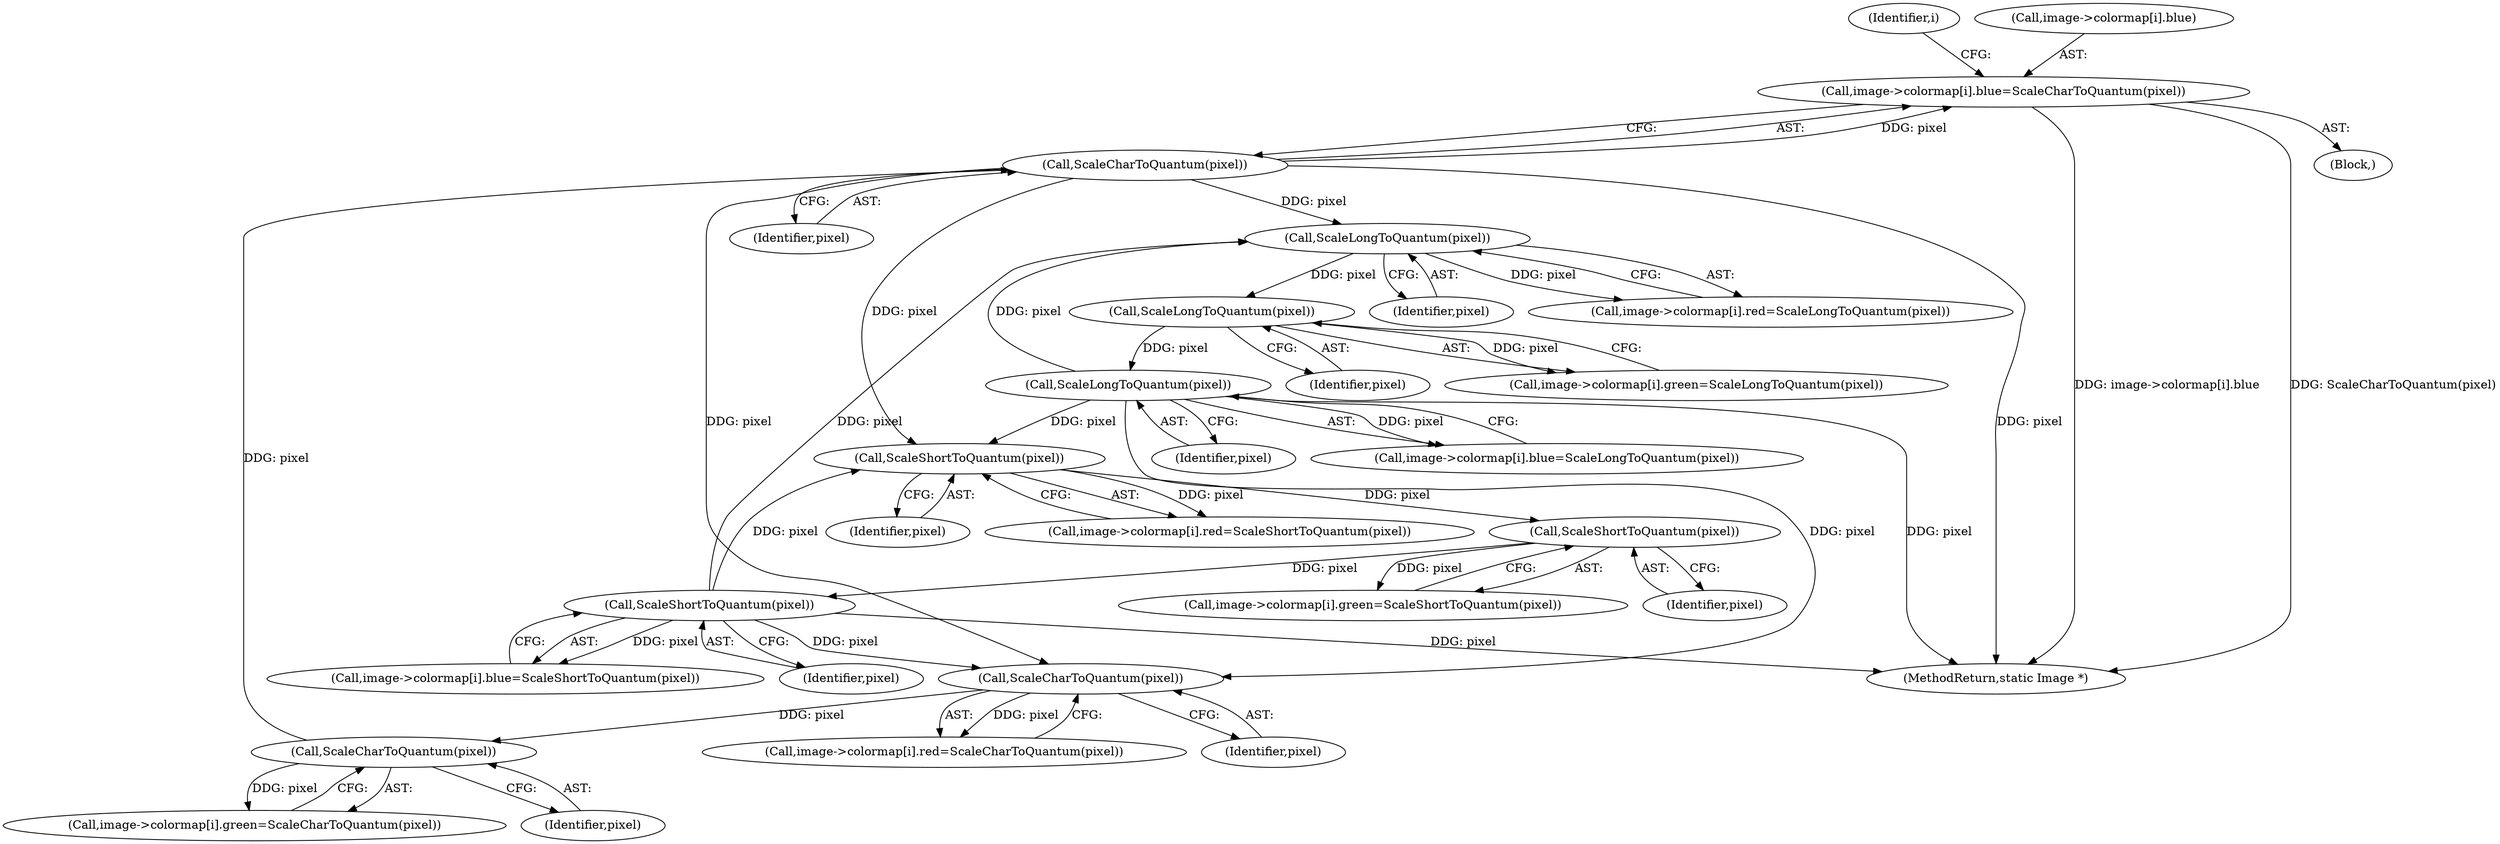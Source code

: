 digraph "0_ImageMagick_7fd419441bc7103398e313558171d342c6315f44@pointer" {
"1002245" [label="(Call,image->colormap[i].blue=ScaleCharToQuantum(pixel))"];
"1002253" [label="(Call,ScaleCharToQuantum(pixel))"];
"1002237" [label="(Call,ScaleCharToQuantum(pixel))"];
"1002221" [label="(Call,ScaleCharToQuantum(pixel))"];
"1002391" [label="(Call,ScaleLongToQuantum(pixel))"];
"1002374" [label="(Call,ScaleLongToQuantum(pixel))"];
"1002357" [label="(Call,ScaleLongToQuantum(pixel))"];
"1002322" [label="(Call,ScaleShortToQuantum(pixel))"];
"1002305" [label="(Call,ScaleShortToQuantum(pixel))"];
"1002288" [label="(Call,ScaleShortToQuantum(pixel))"];
"1002229" [label="(Call,image->colormap[i].green=ScaleCharToQuantum(pixel))"];
"1002297" [label="(Call,image->colormap[i].green=ScaleShortToQuantum(pixel))"];
"1002213" [label="(Call,image->colormap[i].red=ScaleCharToQuantum(pixel))"];
"1002238" [label="(Identifier,pixel)"];
"1002322" [label="(Call,ScaleShortToQuantum(pixel))"];
"1002391" [label="(Call,ScaleLongToQuantum(pixel))"];
"1002245" [label="(Call,image->colormap[i].blue=ScaleCharToQuantum(pixel))"];
"1002221" [label="(Call,ScaleCharToQuantum(pixel))"];
"1002206" [label="(Block,)"];
"1002314" [label="(Call,image->colormap[i].blue=ScaleShortToQuantum(pixel))"];
"1002205" [label="(Identifier,i)"];
"1002306" [label="(Identifier,pixel)"];
"1002358" [label="(Identifier,pixel)"];
"1002253" [label="(Call,ScaleCharToQuantum(pixel))"];
"1002375" [label="(Identifier,pixel)"];
"1002374" [label="(Call,ScaleLongToQuantum(pixel))"];
"1002222" [label="(Identifier,pixel)"];
"1002357" [label="(Call,ScaleLongToQuantum(pixel))"];
"1002366" [label="(Call,image->colormap[i].green=ScaleLongToQuantum(pixel))"];
"1002543" [label="(MethodReturn,static Image *)"];
"1002237" [label="(Call,ScaleCharToQuantum(pixel))"];
"1002392" [label="(Identifier,pixel)"];
"1002349" [label="(Call,image->colormap[i].red=ScaleLongToQuantum(pixel))"];
"1002383" [label="(Call,image->colormap[i].blue=ScaleLongToQuantum(pixel))"];
"1002289" [label="(Identifier,pixel)"];
"1002323" [label="(Identifier,pixel)"];
"1002288" [label="(Call,ScaleShortToQuantum(pixel))"];
"1002305" [label="(Call,ScaleShortToQuantum(pixel))"];
"1002254" [label="(Identifier,pixel)"];
"1002246" [label="(Call,image->colormap[i].blue)"];
"1002280" [label="(Call,image->colormap[i].red=ScaleShortToQuantum(pixel))"];
"1002245" -> "1002206"  [label="AST: "];
"1002245" -> "1002253"  [label="CFG: "];
"1002246" -> "1002245"  [label="AST: "];
"1002253" -> "1002245"  [label="AST: "];
"1002205" -> "1002245"  [label="CFG: "];
"1002245" -> "1002543"  [label="DDG: image->colormap[i].blue"];
"1002245" -> "1002543"  [label="DDG: ScaleCharToQuantum(pixel)"];
"1002253" -> "1002245"  [label="DDG: pixel"];
"1002253" -> "1002254"  [label="CFG: "];
"1002254" -> "1002253"  [label="AST: "];
"1002253" -> "1002543"  [label="DDG: pixel"];
"1002253" -> "1002221"  [label="DDG: pixel"];
"1002237" -> "1002253"  [label="DDG: pixel"];
"1002253" -> "1002288"  [label="DDG: pixel"];
"1002253" -> "1002357"  [label="DDG: pixel"];
"1002237" -> "1002229"  [label="AST: "];
"1002237" -> "1002238"  [label="CFG: "];
"1002238" -> "1002237"  [label="AST: "];
"1002229" -> "1002237"  [label="CFG: "];
"1002237" -> "1002229"  [label="DDG: pixel"];
"1002221" -> "1002237"  [label="DDG: pixel"];
"1002221" -> "1002213"  [label="AST: "];
"1002221" -> "1002222"  [label="CFG: "];
"1002222" -> "1002221"  [label="AST: "];
"1002213" -> "1002221"  [label="CFG: "];
"1002221" -> "1002213"  [label="DDG: pixel"];
"1002391" -> "1002221"  [label="DDG: pixel"];
"1002322" -> "1002221"  [label="DDG: pixel"];
"1002391" -> "1002383"  [label="AST: "];
"1002391" -> "1002392"  [label="CFG: "];
"1002392" -> "1002391"  [label="AST: "];
"1002383" -> "1002391"  [label="CFG: "];
"1002391" -> "1002543"  [label="DDG: pixel"];
"1002391" -> "1002288"  [label="DDG: pixel"];
"1002391" -> "1002357"  [label="DDG: pixel"];
"1002391" -> "1002383"  [label="DDG: pixel"];
"1002374" -> "1002391"  [label="DDG: pixel"];
"1002374" -> "1002366"  [label="AST: "];
"1002374" -> "1002375"  [label="CFG: "];
"1002375" -> "1002374"  [label="AST: "];
"1002366" -> "1002374"  [label="CFG: "];
"1002374" -> "1002366"  [label="DDG: pixel"];
"1002357" -> "1002374"  [label="DDG: pixel"];
"1002357" -> "1002349"  [label="AST: "];
"1002357" -> "1002358"  [label="CFG: "];
"1002358" -> "1002357"  [label="AST: "];
"1002349" -> "1002357"  [label="CFG: "];
"1002357" -> "1002349"  [label="DDG: pixel"];
"1002322" -> "1002357"  [label="DDG: pixel"];
"1002322" -> "1002314"  [label="AST: "];
"1002322" -> "1002323"  [label="CFG: "];
"1002323" -> "1002322"  [label="AST: "];
"1002314" -> "1002322"  [label="CFG: "];
"1002322" -> "1002543"  [label="DDG: pixel"];
"1002322" -> "1002288"  [label="DDG: pixel"];
"1002322" -> "1002314"  [label="DDG: pixel"];
"1002305" -> "1002322"  [label="DDG: pixel"];
"1002305" -> "1002297"  [label="AST: "];
"1002305" -> "1002306"  [label="CFG: "];
"1002306" -> "1002305"  [label="AST: "];
"1002297" -> "1002305"  [label="CFG: "];
"1002305" -> "1002297"  [label="DDG: pixel"];
"1002288" -> "1002305"  [label="DDG: pixel"];
"1002288" -> "1002280"  [label="AST: "];
"1002288" -> "1002289"  [label="CFG: "];
"1002289" -> "1002288"  [label="AST: "];
"1002280" -> "1002288"  [label="CFG: "];
"1002288" -> "1002280"  [label="DDG: pixel"];
}
